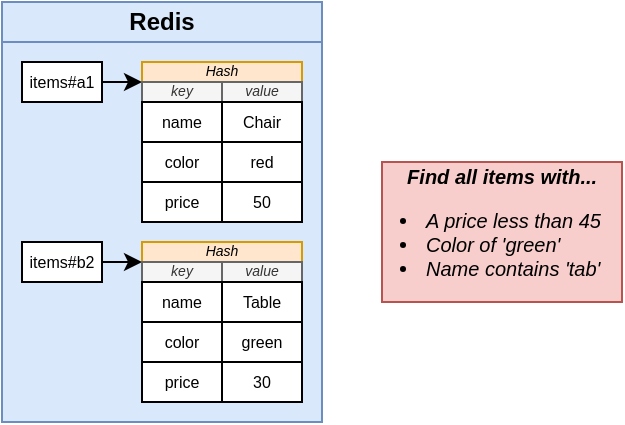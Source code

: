 <mxfile version="13.3.7" type="device" pages="14"><diagram id="fRFt3KrcJ252K654A1lM" name="01 - search"><mxGraphModel dx="394" dy="243" grid="1" gridSize="10" guides="1" tooltips="1" connect="1" arrows="1" fold="1" page="1" pageScale="1" pageWidth="1920" pageHeight="1200" math="0" shadow="0"><root><mxCell id="0"/><mxCell id="1" parent="0"/><mxCell id="Ggjg9vziHVwdfZd8g9kY-1" value="Redis" style="rounded=0;whiteSpace=wrap;html=1;fontStyle=1;fillColor=#dae8fc;strokeColor=#6c8ebf;" vertex="1" parent="1"><mxGeometry x="890" y="370" width="160" height="20" as="geometry"/></mxCell><mxCell id="Ggjg9vziHVwdfZd8g9kY-3" value="" style="rounded=0;whiteSpace=wrap;html=1;fontStyle=1;fillColor=#dae8fc;strokeColor=#6c8ebf;" vertex="1" parent="1"><mxGeometry x="890" y="390" width="160" height="190" as="geometry"/></mxCell><mxCell id="Ggjg9vziHVwdfZd8g9kY-14" style="edgeStyle=orthogonalEdgeStyle;rounded=0;orthogonalLoop=1;jettySize=auto;html=1;exitX=1;exitY=0.5;exitDx=0;exitDy=0;entryX=0;entryY=1;entryDx=0;entryDy=0;fontSize=7;" edge="1" parent="1" source="Ggjg9vziHVwdfZd8g9kY-4" target="Ggjg9vziHVwdfZd8g9kY-5"><mxGeometry relative="1" as="geometry"/></mxCell><mxCell id="Ggjg9vziHVwdfZd8g9kY-4" value="items#a1" style="rounded=0;whiteSpace=wrap;html=1;fontSize=8;" vertex="1" parent="1"><mxGeometry x="900" y="400" width="40" height="20" as="geometry"/></mxCell><mxCell id="Ggjg9vziHVwdfZd8g9kY-5" value="Hash" style="rounded=0;whiteSpace=wrap;html=1;fontSize=7;fillColor=#ffe6cc;strokeColor=#d79b00;fontStyle=2" vertex="1" parent="1"><mxGeometry x="960" y="400" width="80" height="10" as="geometry"/></mxCell><mxCell id="Ggjg9vziHVwdfZd8g9kY-6" value="key" style="rounded=0;whiteSpace=wrap;html=1;fontSize=7;fontStyle=2;fillColor=#f5f5f5;strokeColor=#666666;fontColor=#333333;" vertex="1" parent="1"><mxGeometry x="960" y="410" width="40" height="10" as="geometry"/></mxCell><mxCell id="Ggjg9vziHVwdfZd8g9kY-7" value="value" style="rounded=0;whiteSpace=wrap;html=1;fontSize=7;fontStyle=2;fillColor=#f5f5f5;strokeColor=#666666;fontColor=#333333;" vertex="1" parent="1"><mxGeometry x="1000" y="410" width="40" height="10" as="geometry"/></mxCell><mxCell id="Ggjg9vziHVwdfZd8g9kY-8" value="name" style="rounded=0;whiteSpace=wrap;html=1;fontSize=8;fontStyle=0;" vertex="1" parent="1"><mxGeometry x="960" y="420" width="40" height="20" as="geometry"/></mxCell><mxCell id="Ggjg9vziHVwdfZd8g9kY-9" value="Chair" style="rounded=0;whiteSpace=wrap;html=1;fontSize=8;fontStyle=0;" vertex="1" parent="1"><mxGeometry x="1000" y="420" width="40" height="20" as="geometry"/></mxCell><mxCell id="Ggjg9vziHVwdfZd8g9kY-10" value="color" style="rounded=0;whiteSpace=wrap;html=1;fontSize=8;fontStyle=0;" vertex="1" parent="1"><mxGeometry x="960" y="440" width="40" height="20" as="geometry"/></mxCell><mxCell id="Ggjg9vziHVwdfZd8g9kY-11" value="red" style="rounded=0;whiteSpace=wrap;html=1;fontSize=8;fontStyle=0;" vertex="1" parent="1"><mxGeometry x="1000" y="440" width="40" height="20" as="geometry"/></mxCell><mxCell id="Ggjg9vziHVwdfZd8g9kY-12" value="price" style="rounded=0;whiteSpace=wrap;html=1;fontSize=8;fontStyle=0;" vertex="1" parent="1"><mxGeometry x="960" y="460" width="40" height="20" as="geometry"/></mxCell><mxCell id="Ggjg9vziHVwdfZd8g9kY-13" value="50" style="rounded=0;whiteSpace=wrap;html=1;fontSize=8;fontStyle=0;" vertex="1" parent="1"><mxGeometry x="1000" y="460" width="40" height="20" as="geometry"/></mxCell><mxCell id="Ggjg9vziHVwdfZd8g9kY-15" style="edgeStyle=orthogonalEdgeStyle;rounded=0;orthogonalLoop=1;jettySize=auto;html=1;exitX=1;exitY=0.5;exitDx=0;exitDy=0;entryX=0;entryY=1;entryDx=0;entryDy=0;fontSize=7;" edge="1" parent="1" source="Ggjg9vziHVwdfZd8g9kY-16" target="Ggjg9vziHVwdfZd8g9kY-17"><mxGeometry relative="1" as="geometry"/></mxCell><mxCell id="Ggjg9vziHVwdfZd8g9kY-16" value="items#b2" style="rounded=0;whiteSpace=wrap;html=1;fontSize=8;" vertex="1" parent="1"><mxGeometry x="900" y="490" width="40" height="20" as="geometry"/></mxCell><mxCell id="Ggjg9vziHVwdfZd8g9kY-17" value="Hash" style="rounded=0;whiteSpace=wrap;html=1;fontSize=7;fillColor=#ffe6cc;strokeColor=#d79b00;fontStyle=2" vertex="1" parent="1"><mxGeometry x="960" y="490" width="80" height="10" as="geometry"/></mxCell><mxCell id="Ggjg9vziHVwdfZd8g9kY-18" value="key" style="rounded=0;whiteSpace=wrap;html=1;fontSize=7;fontStyle=2;fillColor=#f5f5f5;strokeColor=#666666;fontColor=#333333;" vertex="1" parent="1"><mxGeometry x="960" y="500" width="40" height="10" as="geometry"/></mxCell><mxCell id="Ggjg9vziHVwdfZd8g9kY-19" value="value" style="rounded=0;whiteSpace=wrap;html=1;fontSize=7;fontStyle=2;fillColor=#f5f5f5;strokeColor=#666666;fontColor=#333333;" vertex="1" parent="1"><mxGeometry x="1000" y="500" width="40" height="10" as="geometry"/></mxCell><mxCell id="Ggjg9vziHVwdfZd8g9kY-20" value="name" style="rounded=0;whiteSpace=wrap;html=1;fontSize=8;fontStyle=0;" vertex="1" parent="1"><mxGeometry x="960" y="510" width="40" height="20" as="geometry"/></mxCell><mxCell id="Ggjg9vziHVwdfZd8g9kY-21" value="Table" style="rounded=0;whiteSpace=wrap;html=1;fontSize=8;fontStyle=0;" vertex="1" parent="1"><mxGeometry x="1000" y="510" width="40" height="20" as="geometry"/></mxCell><mxCell id="Ggjg9vziHVwdfZd8g9kY-22" value="color" style="rounded=0;whiteSpace=wrap;html=1;fontSize=8;fontStyle=0;" vertex="1" parent="1"><mxGeometry x="960" y="530" width="40" height="20" as="geometry"/></mxCell><mxCell id="Ggjg9vziHVwdfZd8g9kY-23" value="green" style="rounded=0;whiteSpace=wrap;html=1;fontSize=8;fontStyle=0;" vertex="1" parent="1"><mxGeometry x="1000" y="530" width="40" height="20" as="geometry"/></mxCell><mxCell id="Ggjg9vziHVwdfZd8g9kY-24" value="price" style="rounded=0;whiteSpace=wrap;html=1;fontSize=8;fontStyle=0;" vertex="1" parent="1"><mxGeometry x="960" y="550" width="40" height="20" as="geometry"/></mxCell><mxCell id="Ggjg9vziHVwdfZd8g9kY-25" value="30" style="rounded=0;whiteSpace=wrap;html=1;fontSize=8;fontStyle=0;" vertex="1" parent="1"><mxGeometry x="1000" y="550" width="40" height="20" as="geometry"/></mxCell><mxCell id="Ggjg9vziHVwdfZd8g9kY-26" value="&lt;b style=&quot;font-size: 10px;&quot;&gt;&amp;nbsp; &amp;nbsp; &amp;nbsp; &amp;nbsp; &amp;nbsp; &amp;nbsp;Find all items with... &lt;/b&gt;&lt;br style=&quot;font-size: 10px;&quot;&gt;&lt;ul style=&quot;font-size: 10px;&quot;&gt;&lt;li style=&quot;font-size: 10px;&quot;&gt;A price less than 45&lt;/li&gt;&lt;li style=&quot;font-size: 10px;&quot;&gt;Color of 'green'&lt;/li&gt;&lt;li style=&quot;font-size: 10px;&quot;&gt;Name contains 'tab'&lt;/li&gt;&lt;/ul&gt;" style="rounded=0;whiteSpace=wrap;html=1;fontSize=10;fillColor=#f8cecc;strokeColor=#b85450;fontStyle=2;align=left;spacingLeft=-20;" vertex="1" parent="1"><mxGeometry x="1080" y="450" width="120" height="70" as="geometry"/></mxCell></root></mxGraphModel></diagram><diagram name="02 - search" id="nG0T7N_kGqiGCpdLG1sJ"><mxGraphModel dx="408" dy="252" grid="1" gridSize="10" guides="1" tooltips="1" connect="1" arrows="1" fold="1" page="1" pageScale="1" pageWidth="1920" pageHeight="1200" math="0" shadow="0"><root><mxCell id="4rJ-9WelmHN2zdkV0WcW-0"/><mxCell id="4rJ-9WelmHN2zdkV0WcW-1" parent="4rJ-9WelmHN2zdkV0WcW-0"/><mxCell id="4rJ-9WelmHN2zdkV0WcW-2" value="Redis" style="rounded=0;whiteSpace=wrap;html=1;fontStyle=1;fillColor=#dae8fc;strokeColor=#6c8ebf;" vertex="1" parent="4rJ-9WelmHN2zdkV0WcW-1"><mxGeometry x="890" y="370" width="160" height="20" as="geometry"/></mxCell><mxCell id="4rJ-9WelmHN2zdkV0WcW-3" value="" style="rounded=0;whiteSpace=wrap;html=1;fontStyle=1;fillColor=#dae8fc;strokeColor=#6c8ebf;" vertex="1" parent="4rJ-9WelmHN2zdkV0WcW-1"><mxGeometry x="890" y="390" width="160" height="190" as="geometry"/></mxCell><mxCell id="4rJ-9WelmHN2zdkV0WcW-4" style="edgeStyle=orthogonalEdgeStyle;rounded=0;orthogonalLoop=1;jettySize=auto;html=1;exitX=1;exitY=0.5;exitDx=0;exitDy=0;entryX=0;entryY=1;entryDx=0;entryDy=0;fontSize=7;" edge="1" parent="4rJ-9WelmHN2zdkV0WcW-1" source="4rJ-9WelmHN2zdkV0WcW-5" target="4rJ-9WelmHN2zdkV0WcW-6"><mxGeometry relative="1" as="geometry"/></mxCell><mxCell id="4rJ-9WelmHN2zdkV0WcW-5" value="items#a1" style="rounded=0;whiteSpace=wrap;html=1;fontSize=8;" vertex="1" parent="4rJ-9WelmHN2zdkV0WcW-1"><mxGeometry x="900" y="400" width="40" height="20" as="geometry"/></mxCell><mxCell id="4rJ-9WelmHN2zdkV0WcW-6" value="Hash" style="rounded=0;whiteSpace=wrap;html=1;fontSize=7;fillColor=#ffe6cc;strokeColor=#d79b00;fontStyle=2" vertex="1" parent="4rJ-9WelmHN2zdkV0WcW-1"><mxGeometry x="960" y="400" width="80" height="10" as="geometry"/></mxCell><mxCell id="4rJ-9WelmHN2zdkV0WcW-7" value="key" style="rounded=0;whiteSpace=wrap;html=1;fontSize=7;fontStyle=2;fillColor=#f5f5f5;strokeColor=#666666;fontColor=#333333;" vertex="1" parent="4rJ-9WelmHN2zdkV0WcW-1"><mxGeometry x="960" y="410" width="40" height="10" as="geometry"/></mxCell><mxCell id="4rJ-9WelmHN2zdkV0WcW-8" value="value" style="rounded=0;whiteSpace=wrap;html=1;fontSize=7;fontStyle=2;fillColor=#f5f5f5;strokeColor=#666666;fontColor=#333333;" vertex="1" parent="4rJ-9WelmHN2zdkV0WcW-1"><mxGeometry x="1000" y="410" width="40" height="10" as="geometry"/></mxCell><mxCell id="4rJ-9WelmHN2zdkV0WcW-9" value="name" style="rounded=0;whiteSpace=wrap;html=1;fontSize=8;fontStyle=0;" vertex="1" parent="4rJ-9WelmHN2zdkV0WcW-1"><mxGeometry x="960" y="420" width="40" height="20" as="geometry"/></mxCell><mxCell id="4rJ-9WelmHN2zdkV0WcW-10" value="Chair" style="rounded=0;whiteSpace=wrap;html=1;fontSize=8;fontStyle=0;" vertex="1" parent="4rJ-9WelmHN2zdkV0WcW-1"><mxGeometry x="1000" y="420" width="40" height="20" as="geometry"/></mxCell><mxCell id="4rJ-9WelmHN2zdkV0WcW-11" value="color" style="rounded=0;whiteSpace=wrap;html=1;fontSize=8;fontStyle=0;" vertex="1" parent="4rJ-9WelmHN2zdkV0WcW-1"><mxGeometry x="960" y="440" width="40" height="20" as="geometry"/></mxCell><mxCell id="4rJ-9WelmHN2zdkV0WcW-12" value="red" style="rounded=0;whiteSpace=wrap;html=1;fontSize=8;fontStyle=0;" vertex="1" parent="4rJ-9WelmHN2zdkV0WcW-1"><mxGeometry x="1000" y="440" width="40" height="20" as="geometry"/></mxCell><mxCell id="4rJ-9WelmHN2zdkV0WcW-13" value="price" style="rounded=0;whiteSpace=wrap;html=1;fontSize=8;fontStyle=0;" vertex="1" parent="4rJ-9WelmHN2zdkV0WcW-1"><mxGeometry x="960" y="460" width="40" height="20" as="geometry"/></mxCell><mxCell id="4rJ-9WelmHN2zdkV0WcW-14" value="50" style="rounded=0;whiteSpace=wrap;html=1;fontSize=8;fontStyle=0;" vertex="1" parent="4rJ-9WelmHN2zdkV0WcW-1"><mxGeometry x="1000" y="460" width="40" height="20" as="geometry"/></mxCell><mxCell id="4rJ-9WelmHN2zdkV0WcW-15" style="edgeStyle=orthogonalEdgeStyle;rounded=0;orthogonalLoop=1;jettySize=auto;html=1;exitX=1;exitY=0.5;exitDx=0;exitDy=0;entryX=0;entryY=1;entryDx=0;entryDy=0;fontSize=7;" edge="1" parent="4rJ-9WelmHN2zdkV0WcW-1" source="4rJ-9WelmHN2zdkV0WcW-16" target="4rJ-9WelmHN2zdkV0WcW-17"><mxGeometry relative="1" as="geometry"/></mxCell><mxCell id="4rJ-9WelmHN2zdkV0WcW-16" value="items#b2" style="rounded=0;whiteSpace=wrap;html=1;fontSize=8;" vertex="1" parent="4rJ-9WelmHN2zdkV0WcW-1"><mxGeometry x="900" y="490" width="40" height="20" as="geometry"/></mxCell><mxCell id="4rJ-9WelmHN2zdkV0WcW-17" value="Hash" style="rounded=0;whiteSpace=wrap;html=1;fontSize=7;fillColor=#ffe6cc;strokeColor=#d79b00;fontStyle=2" vertex="1" parent="4rJ-9WelmHN2zdkV0WcW-1"><mxGeometry x="960" y="490" width="80" height="10" as="geometry"/></mxCell><mxCell id="4rJ-9WelmHN2zdkV0WcW-18" value="key" style="rounded=0;whiteSpace=wrap;html=1;fontSize=7;fontStyle=2;fillColor=#f5f5f5;strokeColor=#666666;fontColor=#333333;" vertex="1" parent="4rJ-9WelmHN2zdkV0WcW-1"><mxGeometry x="960" y="500" width="40" height="10" as="geometry"/></mxCell><mxCell id="4rJ-9WelmHN2zdkV0WcW-19" value="value" style="rounded=0;whiteSpace=wrap;html=1;fontSize=7;fontStyle=2;fillColor=#f5f5f5;strokeColor=#666666;fontColor=#333333;" vertex="1" parent="4rJ-9WelmHN2zdkV0WcW-1"><mxGeometry x="1000" y="500" width="40" height="10" as="geometry"/></mxCell><mxCell id="4rJ-9WelmHN2zdkV0WcW-20" value="name" style="rounded=0;whiteSpace=wrap;html=1;fontSize=8;fontStyle=0;" vertex="1" parent="4rJ-9WelmHN2zdkV0WcW-1"><mxGeometry x="960" y="510" width="40" height="20" as="geometry"/></mxCell><mxCell id="4rJ-9WelmHN2zdkV0WcW-21" value="Table" style="rounded=0;whiteSpace=wrap;html=1;fontSize=8;fontStyle=0;" vertex="1" parent="4rJ-9WelmHN2zdkV0WcW-1"><mxGeometry x="1000" y="510" width="40" height="20" as="geometry"/></mxCell><mxCell id="4rJ-9WelmHN2zdkV0WcW-22" value="color" style="rounded=0;whiteSpace=wrap;html=1;fontSize=8;fontStyle=0;" vertex="1" parent="4rJ-9WelmHN2zdkV0WcW-1"><mxGeometry x="960" y="530" width="40" height="20" as="geometry"/></mxCell><mxCell id="4rJ-9WelmHN2zdkV0WcW-23" value="green" style="rounded=0;whiteSpace=wrap;html=1;fontSize=8;fontStyle=0;" vertex="1" parent="4rJ-9WelmHN2zdkV0WcW-1"><mxGeometry x="1000" y="530" width="40" height="20" as="geometry"/></mxCell><mxCell id="4rJ-9WelmHN2zdkV0WcW-24" value="price" style="rounded=0;whiteSpace=wrap;html=1;fontSize=8;fontStyle=0;" vertex="1" parent="4rJ-9WelmHN2zdkV0WcW-1"><mxGeometry x="960" y="550" width="40" height="20" as="geometry"/></mxCell><mxCell id="4rJ-9WelmHN2zdkV0WcW-25" value="30" style="rounded=0;whiteSpace=wrap;html=1;fontSize=8;fontStyle=0;" vertex="1" parent="4rJ-9WelmHN2zdkV0WcW-1"><mxGeometry x="1000" y="550" width="40" height="20" as="geometry"/></mxCell><mxCell id="4rJ-9WelmHN2zdkV0WcW-27" value="RediSearch" style="rounded=0;whiteSpace=wrap;html=1;fontSize=10;fontStyle=1;fillColor=#dae8fc;strokeColor=#6c8ebf;" vertex="1" parent="4rJ-9WelmHN2zdkV0WcW-1"><mxGeometry x="680" y="370" width="150" height="20" as="geometry"/></mxCell><mxCell id="4rJ-9WelmHN2zdkV0WcW-28" value="Create an index" style="rounded=0;whiteSpace=wrap;html=1;fontSize=10;fontStyle=1;fillColor=#f5f5f5;strokeColor=#666666;fontColor=#333333;" vertex="1" parent="4rJ-9WelmHN2zdkV0WcW-1"><mxGeometry x="700" y="400" width="130" height="20" as="geometry"/></mxCell><mxCell id="4rJ-9WelmHN2zdkV0WcW-32" style="edgeStyle=orthogonalEdgeStyle;rounded=0;orthogonalLoop=1;jettySize=auto;html=1;exitX=0.5;exitY=1;exitDx=0;exitDy=0;entryX=0;entryY=0.5;entryDx=0;entryDy=0;fontSize=10;" edge="1" parent="4rJ-9WelmHN2zdkV0WcW-1" source="4rJ-9WelmHN2zdkV0WcW-29" target="4rJ-9WelmHN2zdkV0WcW-30"><mxGeometry relative="1" as="geometry"><Array as="points"><mxPoint x="690" y="445"/></Array></mxGeometry></mxCell><mxCell id="4rJ-9WelmHN2zdkV0WcW-34" style="edgeStyle=orthogonalEdgeStyle;rounded=0;orthogonalLoop=1;jettySize=auto;html=1;exitX=0.5;exitY=1;exitDx=0;exitDy=0;entryX=0;entryY=0.5;entryDx=0;entryDy=0;fontSize=9;" edge="1" parent="4rJ-9WelmHN2zdkV0WcW-1" source="4rJ-9WelmHN2zdkV0WcW-29" target="4rJ-9WelmHN2zdkV0WcW-33"><mxGeometry relative="1" as="geometry"/></mxCell><mxCell id="4rJ-9WelmHN2zdkV0WcW-29" value="1" style="rounded=0;whiteSpace=wrap;html=1;fontSize=10;fontStyle=1;fillColor=#f5f5f5;strokeColor=#666666;fontColor=#333333;" vertex="1" parent="4rJ-9WelmHN2zdkV0WcW-1"><mxGeometry x="680" y="400" width="20" height="20" as="geometry"/></mxCell><mxCell id="4rJ-9WelmHN2zdkV0WcW-30" value="Find all the keys that start with 'items#'" style="rounded=0;whiteSpace=wrap;html=1;fontSize=8;fontStyle=0;fillColor=#f5f5f5;strokeColor=#666666;fontColor=#333333;" vertex="1" parent="4rJ-9WelmHN2zdkV0WcW-1"><mxGeometry x="710" y="430" width="120" height="30" as="geometry"/></mxCell><mxCell id="4rJ-9WelmHN2zdkV0WcW-33" value="Out of those, record some info about the fields 'name', 'color' and 'price'" style="rounded=0;whiteSpace=wrap;html=1;fontSize=8;fontStyle=0;fillColor=#f5f5f5;strokeColor=#666666;fontColor=#333333;" vertex="1" parent="4rJ-9WelmHN2zdkV0WcW-1"><mxGeometry x="710" y="470" width="120" height="30" as="geometry"/></mxCell><mxCell id="4rJ-9WelmHN2zdkV0WcW-35" value="Run a query" style="rounded=0;whiteSpace=wrap;html=1;fontSize=10;fontStyle=1;fillColor=#f5f5f5;strokeColor=#666666;fontColor=#333333;" vertex="1" parent="4rJ-9WelmHN2zdkV0WcW-1"><mxGeometry x="700" y="520" width="130" height="20" as="geometry"/></mxCell><mxCell id="4rJ-9WelmHN2zdkV0WcW-36" style="edgeStyle=orthogonalEdgeStyle;rounded=0;orthogonalLoop=1;jettySize=auto;html=1;exitX=0.5;exitY=1;exitDx=0;exitDy=0;entryX=0;entryY=0.5;entryDx=0;entryDy=0;fontSize=10;" edge="1" parent="4rJ-9WelmHN2zdkV0WcW-1" source="4rJ-9WelmHN2zdkV0WcW-38" target="4rJ-9WelmHN2zdkV0WcW-39"><mxGeometry relative="1" as="geometry"><Array as="points"><mxPoint x="690" y="565"/></Array></mxGeometry></mxCell><mxCell id="4rJ-9WelmHN2zdkV0WcW-38" value="2" style="rounded=0;whiteSpace=wrap;html=1;fontSize=10;fontStyle=1;fillColor=#f5f5f5;strokeColor=#666666;fontColor=#333333;" vertex="1" parent="4rJ-9WelmHN2zdkV0WcW-1"><mxGeometry x="680" y="520" width="20" height="20" as="geometry"/></mxCell><mxCell id="4rJ-9WelmHN2zdkV0WcW-39" value="Using the index, find items with a particular name, color, price" style="rounded=0;whiteSpace=wrap;html=1;fontSize=8;fontStyle=0;fillColor=#f5f5f5;strokeColor=#666666;fontColor=#333333;" vertex="1" parent="4rJ-9WelmHN2zdkV0WcW-1"><mxGeometry x="710" y="550" width="120" height="30" as="geometry"/></mxCell></root></mxGraphModel></diagram><diagram name="03 - cmds" id="Yf2ydE3y812W109_tozZ"><mxGraphModel dx="372" dy="230" grid="1" gridSize="10" guides="1" tooltips="1" connect="1" arrows="1" fold="1" page="1" pageScale="1" pageWidth="1920" pageHeight="1200" math="0" shadow="0"><root><mxCell id="L9v89m0GC6L_DdqF2hto-0"/><mxCell id="L9v89m0GC6L_DdqF2hto-1" parent="L9v89m0GC6L_DdqF2hto-0"/><mxCell id="L9v89m0GC6L_DdqF2hto-26" value="RediSearch" style="rounded=0;whiteSpace=wrap;html=1;fontSize=10;fontStyle=1;fillColor=#dae8fc;strokeColor=#6c8ebf;" vertex="1" parent="L9v89m0GC6L_DdqF2hto-1"><mxGeometry x="680" y="370" width="150" height="20" as="geometry"/></mxCell><mxCell id="L9v89m0GC6L_DdqF2hto-37" style="edgeStyle=orthogonalEdgeStyle;rounded=0;orthogonalLoop=1;jettySize=auto;html=1;exitX=1;exitY=0.5;exitDx=0;exitDy=0;fontSize=8;" edge="1" parent="L9v89m0GC6L_DdqF2hto-1" source="L9v89m0GC6L_DdqF2hto-27"><mxGeometry relative="1" as="geometry"><mxPoint x="860" y="410" as="targetPoint"/></mxGeometry></mxCell><mxCell id="L9v89m0GC6L_DdqF2hto-27" value="Create an index" style="rounded=0;whiteSpace=wrap;html=1;fontSize=10;fontStyle=1;fillColor=#f5f5f5;strokeColor=#666666;fontColor=#333333;" vertex="1" parent="L9v89m0GC6L_DdqF2hto-1"><mxGeometry x="700" y="400" width="130" height="20" as="geometry"/></mxCell><mxCell id="L9v89m0GC6L_DdqF2hto-28" style="edgeStyle=orthogonalEdgeStyle;rounded=0;orthogonalLoop=1;jettySize=auto;html=1;exitX=0.5;exitY=1;exitDx=0;exitDy=0;entryX=0;entryY=0.5;entryDx=0;entryDy=0;fontSize=10;" edge="1" parent="L9v89m0GC6L_DdqF2hto-1" source="L9v89m0GC6L_DdqF2hto-30" target="L9v89m0GC6L_DdqF2hto-31"><mxGeometry relative="1" as="geometry"><Array as="points"><mxPoint x="690" y="445"/></Array></mxGeometry></mxCell><mxCell id="L9v89m0GC6L_DdqF2hto-29" style="edgeStyle=orthogonalEdgeStyle;rounded=0;orthogonalLoop=1;jettySize=auto;html=1;exitX=0.5;exitY=1;exitDx=0;exitDy=0;entryX=0;entryY=0.5;entryDx=0;entryDy=0;fontSize=9;" edge="1" parent="L9v89m0GC6L_DdqF2hto-1" source="L9v89m0GC6L_DdqF2hto-30" target="L9v89m0GC6L_DdqF2hto-32"><mxGeometry relative="1" as="geometry"/></mxCell><mxCell id="L9v89m0GC6L_DdqF2hto-30" value="1" style="rounded=0;whiteSpace=wrap;html=1;fontSize=10;fontStyle=1;fillColor=#f5f5f5;strokeColor=#666666;fontColor=#333333;" vertex="1" parent="L9v89m0GC6L_DdqF2hto-1"><mxGeometry x="680" y="400" width="20" height="20" as="geometry"/></mxCell><mxCell id="L9v89m0GC6L_DdqF2hto-31" value="Find all the keys that start with 'items#'" style="rounded=0;whiteSpace=wrap;html=1;fontSize=8;fontStyle=0;fillColor=#f5f5f5;strokeColor=#666666;fontColor=#333333;" vertex="1" parent="L9v89m0GC6L_DdqF2hto-1"><mxGeometry x="710" y="430" width="120" height="30" as="geometry"/></mxCell><mxCell id="L9v89m0GC6L_DdqF2hto-32" value="Out of those, record some info about the fields 'name', 'color' and 'price'" style="rounded=0;whiteSpace=wrap;html=1;fontSize=8;fontStyle=0;fillColor=#f5f5f5;strokeColor=#666666;fontColor=#333333;" vertex="1" parent="L9v89m0GC6L_DdqF2hto-1"><mxGeometry x="710" y="470" width="120" height="30" as="geometry"/></mxCell><mxCell id="L9v89m0GC6L_DdqF2hto-33" value="Run a query" style="rounded=0;whiteSpace=wrap;html=1;fontSize=10;fontStyle=1;fillColor=#f5f5f5;strokeColor=#666666;fontColor=#333333;" vertex="1" parent="L9v89m0GC6L_DdqF2hto-1"><mxGeometry x="700" y="520" width="130" height="20" as="geometry"/></mxCell><mxCell id="L9v89m0GC6L_DdqF2hto-34" style="edgeStyle=orthogonalEdgeStyle;rounded=0;orthogonalLoop=1;jettySize=auto;html=1;exitX=0.5;exitY=1;exitDx=0;exitDy=0;entryX=0;entryY=0.5;entryDx=0;entryDy=0;fontSize=10;" edge="1" parent="L9v89m0GC6L_DdqF2hto-1" source="L9v89m0GC6L_DdqF2hto-35" target="L9v89m0GC6L_DdqF2hto-36"><mxGeometry relative="1" as="geometry"><Array as="points"><mxPoint x="690" y="565"/></Array></mxGeometry></mxCell><mxCell id="L9v89m0GC6L_DdqF2hto-35" value="2" style="rounded=0;whiteSpace=wrap;html=1;fontSize=10;fontStyle=1;fillColor=#f5f5f5;strokeColor=#666666;fontColor=#333333;" vertex="1" parent="L9v89m0GC6L_DdqF2hto-1"><mxGeometry x="680" y="520" width="20" height="20" as="geometry"/></mxCell><mxCell id="L9v89m0GC6L_DdqF2hto-36" value="Using the index, find items with a particular name, color, price" style="rounded=0;whiteSpace=wrap;html=1;fontSize=8;fontStyle=0;fillColor=#f5f5f5;strokeColor=#666666;fontColor=#333333;" vertex="1" parent="L9v89m0GC6L_DdqF2hto-1"><mxGeometry x="710" y="550" width="120" height="30" as="geometry"/></mxCell><mxCell id="L9v89m0GC6L_DdqF2hto-38" value="FT.CREATE" style="rounded=0;whiteSpace=wrap;html=1;fontSize=13;fontStyle=1;fillColor=#f8cecc;strokeColor=#b85450;" vertex="1" parent="L9v89m0GC6L_DdqF2hto-1"><mxGeometry x="860" y="400" width="130" height="20" as="geometry"/></mxCell><mxCell id="L9v89m0GC6L_DdqF2hto-39" style="edgeStyle=orthogonalEdgeStyle;rounded=0;orthogonalLoop=1;jettySize=auto;html=1;exitX=1;exitY=0.5;exitDx=0;exitDy=0;fontSize=8;" edge="1" parent="L9v89m0GC6L_DdqF2hto-1"><mxGeometry relative="1" as="geometry"><mxPoint x="860" y="530" as="targetPoint"/><mxPoint x="830" y="530" as="sourcePoint"/></mxGeometry></mxCell><mxCell id="L9v89m0GC6L_DdqF2hto-40" value="FT.SEARCH" style="rounded=0;whiteSpace=wrap;html=1;fontSize=13;fontStyle=1;fillColor=#f8cecc;strokeColor=#b85450;" vertex="1" parent="L9v89m0GC6L_DdqF2hto-1"><mxGeometry x="860" y="520" width="130" height="20" as="geometry"/></mxCell></root></mxGraphModel></diagram><diagram name="03 - name" id="BiwbR54awt2Ev2QCQDmJ"><mxGraphModel dx="584" dy="360" grid="1" gridSize="10" guides="1" tooltips="1" connect="1" arrows="1" fold="1" page="1" pageScale="1" pageWidth="1920" pageHeight="1200" math="0" shadow="0"><root><mxCell id="r8xTGAG5UFWyseHNtdRX-0"/><mxCell id="r8xTGAG5UFWyseHNtdRX-1" parent="r8xTGAG5UFWyseHNtdRX-0"/><mxCell id="r8xTGAG5UFWyseHNtdRX-2" value="FT.CREATE" style="rounded=0;whiteSpace=wrap;html=1;fontSize=18;fillColor=#dae8fc;strokeColor=#6c8ebf;fontStyle=1" vertex="1" parent="r8xTGAG5UFWyseHNtdRX-1"><mxGeometry x="710" y="410" width="120" height="30" as="geometry"/></mxCell><mxCell id="r8xTGAG5UFWyseHNtdRX-3" value="idx:cars" style="rounded=0;whiteSpace=wrap;html=1;fontSize=16;fillColor=#dae8fc;strokeColor=#6c8ebf;" vertex="1" parent="r8xTGAG5UFWyseHNtdRX-1"><mxGeometry x="750" y="440" width="140" height="40" as="geometry"/></mxCell><mxCell id="r8xTGAG5UFWyseHNtdRX-4" value="ON HASH" style="rounded=0;whiteSpace=wrap;html=1;fontSize=16;fillColor=#dae8fc;strokeColor=#6c8ebf;" vertex="1" parent="r8xTGAG5UFWyseHNtdRX-1"><mxGeometry x="750" y="480" width="140" height="40" as="geometry"/></mxCell><mxCell id="r8xTGAG5UFWyseHNtdRX-5" style="edgeStyle=orthogonalEdgeStyle;rounded=0;orthogonalLoop=1;jettySize=auto;html=1;exitX=1;exitY=0.5;exitDx=0;exitDy=0;fontSize=12;" edge="1" parent="r8xTGAG5UFWyseHNtdRX-1"><mxGeometry relative="1" as="geometry"><mxPoint x="930" y="460" as="targetPoint"/><mxPoint x="890" y="460" as="sourcePoint"/></mxGeometry></mxCell><mxCell id="r8xTGAG5UFWyseHNtdRX-6" value="Name of the index" style="rounded=0;whiteSpace=wrap;html=1;fontSize=19;fillColor=#f5f5f5;strokeColor=#666666;fontColor=#333333;fontStyle=1" vertex="1" parent="r8xTGAG5UFWyseHNtdRX-1"><mxGeometry x="930" y="440" width="250" height="40" as="geometry"/></mxCell><mxCell id="r8xTGAG5UFWyseHNtdRX-11" value="PREFIX 1 cars#" style="rounded=0;whiteSpace=wrap;html=1;fontSize=16;fillColor=#dae8fc;strokeColor=#6c8ebf;" vertex="1" parent="r8xTGAG5UFWyseHNtdRX-1"><mxGeometry x="750" y="520" width="140" height="40" as="geometry"/></mxCell><mxCell id="r8xTGAG5UFWyseHNtdRX-12" value="Create an index for searching all keys starting with a particular string" style="rounded=0;whiteSpace=wrap;html=1;fontSize=14;align=center;fillColor=#f8cecc;strokeColor=#b85450;" vertex="1" parent="r8xTGAG5UFWyseHNtdRX-1"><mxGeometry x="845" y="380" width="230" height="40" as="geometry"/></mxCell><mxCell id="r8xTGAG5UFWyseHNtdRX-15" value="SCHEMA name TEXT" style="rounded=0;whiteSpace=wrap;html=1;fontSize=16;fillColor=#dae8fc;strokeColor=#6c8ebf;" vertex="1" parent="r8xTGAG5UFWyseHNtdRX-1"><mxGeometry x="750" y="560" width="140" height="40" as="geometry"/></mxCell><mxCell id="r8xTGAG5UFWyseHNtdRX-17" value="year NUMERIC" style="rounded=0;whiteSpace=wrap;html=1;fontSize=16;fillColor=#dae8fc;strokeColor=#6c8ebf;" vertex="1" parent="r8xTGAG5UFWyseHNtdRX-1"><mxGeometry x="750" y="600" width="140" height="40" as="geometry"/></mxCell><mxCell id="r8xTGAG5UFWyseHNtdRX-20" value="color TAG" style="rounded=0;whiteSpace=wrap;html=1;fontSize=16;fillColor=#dae8fc;strokeColor=#6c8ebf;" vertex="1" parent="r8xTGAG5UFWyseHNtdRX-1"><mxGeometry x="750" y="640" width="140" height="40" as="geometry"/></mxCell><mxCell id="r8xTGAG5UFWyseHNtdRX-22" value="Indexes usually follow the naming convention 'idx:something' or 'cars:idx'" style="rounded=0;whiteSpace=wrap;html=1;fontSize=19;fillColor=#f5f5f5;strokeColor=#666666;fontColor=#333333;fontStyle=1" vertex="1" parent="r8xTGAG5UFWyseHNtdRX-1"><mxGeometry x="930" y="490" width="250" height="100" as="geometry"/></mxCell><mxCell id="6gfvfWdA6vUJK7dQ6f93-1" value="Delete an index using FT.DROPINDEX" style="rounded=0;whiteSpace=wrap;html=1;fontSize=19;fillColor=#f5f5f5;strokeColor=#666666;fontColor=#333333;fontStyle=1" vertex="1" parent="r8xTGAG5UFWyseHNtdRX-1"><mxGeometry x="930" y="600" width="250" height="100" as="geometry"/></mxCell></root></mxGraphModel></diagram><diagram name="03 - hash" id="DrCi8hIIMO0QEdyVfX98"><mxGraphModel dx="584" dy="360" grid="1" gridSize="10" guides="1" tooltips="1" connect="1" arrows="1" fold="1" page="1" pageScale="1" pageWidth="1920" pageHeight="1200" math="0" shadow="0"><root><mxCell id="PyAYxMmF7iwQhIalU09w-0"/><mxCell id="PyAYxMmF7iwQhIalU09w-1" parent="PyAYxMmF7iwQhIalU09w-0"/><mxCell id="PyAYxMmF7iwQhIalU09w-2" value="FT.CREATE" style="rounded=0;whiteSpace=wrap;html=1;fontSize=18;fillColor=#dae8fc;strokeColor=#6c8ebf;fontStyle=1" vertex="1" parent="PyAYxMmF7iwQhIalU09w-1"><mxGeometry x="710" y="410" width="120" height="30" as="geometry"/></mxCell><mxCell id="PyAYxMmF7iwQhIalU09w-3" value="idx:cars" style="rounded=0;whiteSpace=wrap;html=1;fontSize=16;fillColor=#dae8fc;strokeColor=#6c8ebf;" vertex="1" parent="PyAYxMmF7iwQhIalU09w-1"><mxGeometry x="750" y="440" width="140" height="40" as="geometry"/></mxCell><mxCell id="PyAYxMmF7iwQhIalU09w-4" value="ON HASH" style="rounded=0;whiteSpace=wrap;html=1;fontSize=16;fillColor=#dae8fc;strokeColor=#6c8ebf;" vertex="1" parent="PyAYxMmF7iwQhIalU09w-1"><mxGeometry x="750" y="480" width="140" height="40" as="geometry"/></mxCell><mxCell id="PyAYxMmF7iwQhIalU09w-7" style="edgeStyle=orthogonalEdgeStyle;rounded=0;orthogonalLoop=1;jettySize=auto;html=1;exitX=1;exitY=0.5;exitDx=0;exitDy=0;fontSize=12;" edge="1" parent="PyAYxMmF7iwQhIalU09w-1"><mxGeometry relative="1" as="geometry"><mxPoint x="930" y="500" as="targetPoint"/><mxPoint x="890" y="500" as="sourcePoint"/></mxGeometry></mxCell><mxCell id="PyAYxMmF7iwQhIalU09w-8" value="We want to build an index for searching hashes" style="rounded=0;whiteSpace=wrap;html=1;fontSize=12;fillColor=#f5f5f5;strokeColor=#666666;fontColor=#333333;" vertex="1" parent="PyAYxMmF7iwQhIalU09w-1"><mxGeometry x="930" y="480" width="300" height="40" as="geometry"/></mxCell><mxCell id="PyAYxMmF7iwQhIalU09w-11" value="PREFIX 1 cars#" style="rounded=0;whiteSpace=wrap;html=1;fontSize=16;fillColor=#dae8fc;strokeColor=#6c8ebf;" vertex="1" parent="PyAYxMmF7iwQhIalU09w-1"><mxGeometry x="750" y="520" width="140" height="40" as="geometry"/></mxCell><mxCell id="PyAYxMmF7iwQhIalU09w-12" value="Create an index for searching all keys starting with a particular string" style="rounded=0;whiteSpace=wrap;html=1;fontSize=14;align=center;fillColor=#f8cecc;strokeColor=#b85450;" vertex="1" parent="PyAYxMmF7iwQhIalU09w-1"><mxGeometry x="845" y="380" width="230" height="40" as="geometry"/></mxCell><mxCell id="PyAYxMmF7iwQhIalU09w-15" value="SCHEMA name TEXT" style="rounded=0;whiteSpace=wrap;html=1;fontSize=16;fillColor=#dae8fc;strokeColor=#6c8ebf;" vertex="1" parent="PyAYxMmF7iwQhIalU09w-1"><mxGeometry x="750" y="560" width="140" height="40" as="geometry"/></mxCell><mxCell id="PyAYxMmF7iwQhIalU09w-17" value="year NUMERIC" style="rounded=0;whiteSpace=wrap;html=1;fontSize=16;fillColor=#dae8fc;strokeColor=#6c8ebf;" vertex="1" parent="PyAYxMmF7iwQhIalU09w-1"><mxGeometry x="750" y="600" width="140" height="40" as="geometry"/></mxCell><mxCell id="PyAYxMmF7iwQhIalU09w-20" value="color TAG" style="rounded=0;whiteSpace=wrap;html=1;fontSize=16;fillColor=#dae8fc;strokeColor=#6c8ebf;" vertex="1" parent="PyAYxMmF7iwQhIalU09w-1"><mxGeometry x="750" y="640" width="140" height="40" as="geometry"/></mxCell><mxCell id="y4RJK6ktufCwlZtU58k7-0" value="Specify the kind of records we want to search.&lt;br style=&quot;font-size: 16px;&quot;&gt;Options are 'HASH' or 'JSON'" style="rounded=0;whiteSpace=wrap;html=1;fontSize=16;fillColor=#f5f5f5;strokeColor=#666666;fontColor=#333333;fontStyle=1" vertex="1" parent="PyAYxMmF7iwQhIalU09w-1"><mxGeometry x="930" y="530" width="300" height="70" as="geometry"/></mxCell><mxCell id="y4RJK6ktufCwlZtU58k7-1" value="'HASH' is default - we can leave off this argument if we are searching hashes" style="rounded=0;whiteSpace=wrap;html=1;fontSize=16;fillColor=#f5f5f5;strokeColor=#666666;fontColor=#333333;fontStyle=1" vertex="1" parent="PyAYxMmF7iwQhIalU09w-1"><mxGeometry x="930" y="610" width="300" height="70" as="geometry"/></mxCell></root></mxGraphModel></diagram><diagram name="05 - prefix" id="mQbjW-gjJtWByCtRgiFf"><mxGraphModel dx="484" dy="299" grid="1" gridSize="10" guides="1" tooltips="1" connect="1" arrows="1" fold="1" page="1" pageScale="1" pageWidth="1920" pageHeight="1200" math="0" shadow="0"><root><mxCell id="kDtIC9VDT0Ld-m4KVmix-0"/><mxCell id="kDtIC9VDT0Ld-m4KVmix-1" parent="kDtIC9VDT0Ld-m4KVmix-0"/><mxCell id="kDtIC9VDT0Ld-m4KVmix-2" value="FT.CREATE" style="rounded=0;whiteSpace=wrap;html=1;fontSize=18;fillColor=#dae8fc;strokeColor=#6c8ebf;fontStyle=1" vertex="1" parent="kDtIC9VDT0Ld-m4KVmix-1"><mxGeometry x="710" y="410" width="120" height="30" as="geometry"/></mxCell><mxCell id="kDtIC9VDT0Ld-m4KVmix-3" value="idx:cars" style="rounded=0;whiteSpace=wrap;html=1;fontSize=16;fillColor=#dae8fc;strokeColor=#6c8ebf;" vertex="1" parent="kDtIC9VDT0Ld-m4KVmix-1"><mxGeometry x="750" y="440" width="140" height="40" as="geometry"/></mxCell><mxCell id="kDtIC9VDT0Ld-m4KVmix-4" value="ON HASH" style="rounded=0;whiteSpace=wrap;html=1;fontSize=16;fillColor=#dae8fc;strokeColor=#6c8ebf;" vertex="1" parent="kDtIC9VDT0Ld-m4KVmix-1"><mxGeometry x="750" y="480" width="140" height="40" as="geometry"/></mxCell><mxCell id="kDtIC9VDT0Ld-m4KVmix-9" style="edgeStyle=orthogonalEdgeStyle;rounded=0;orthogonalLoop=1;jettySize=auto;html=1;exitX=1;exitY=0.5;exitDx=0;exitDy=0;fontSize=12;" edge="1" parent="kDtIC9VDT0Ld-m4KVmix-1"><mxGeometry relative="1" as="geometry"><mxPoint x="930" y="540" as="targetPoint"/><mxPoint x="890" y="540" as="sourcePoint"/></mxGeometry></mxCell><mxCell id="kDtIC9VDT0Ld-m4KVmix-10" value="Find all the keys that start with 'cars#' and index them" style="rounded=0;whiteSpace=wrap;html=1;fontSize=12;fillColor=#f5f5f5;strokeColor=#666666;fontColor=#333333;fontStyle=1" vertex="1" parent="kDtIC9VDT0Ld-m4KVmix-1"><mxGeometry x="930" y="520" width="240" height="40" as="geometry"/></mxCell><mxCell id="kDtIC9VDT0Ld-m4KVmix-11" value="PREFIX 1 cars#" style="rounded=0;whiteSpace=wrap;html=1;fontSize=16;fillColor=#dae8fc;strokeColor=#6c8ebf;" vertex="1" parent="kDtIC9VDT0Ld-m4KVmix-1"><mxGeometry x="750" y="520" width="140" height="40" as="geometry"/></mxCell><mxCell id="kDtIC9VDT0Ld-m4KVmix-12" value="Create an index for searching all keys starting with a particular string" style="rounded=0;whiteSpace=wrap;html=1;fontSize=14;align=center;fillColor=#f8cecc;strokeColor=#b85450;" vertex="1" parent="kDtIC9VDT0Ld-m4KVmix-1"><mxGeometry x="845" y="380" width="230" height="40" as="geometry"/></mxCell><mxCell id="kDtIC9VDT0Ld-m4KVmix-15" value="SCHEMA name TEXT" style="rounded=0;whiteSpace=wrap;html=1;fontSize=16;fillColor=#dae8fc;strokeColor=#6c8ebf;" vertex="1" parent="kDtIC9VDT0Ld-m4KVmix-1"><mxGeometry x="750" y="560" width="140" height="40" as="geometry"/></mxCell><mxCell id="kDtIC9VDT0Ld-m4KVmix-17" value="year NUMERIC" style="rounded=0;whiteSpace=wrap;html=1;fontSize=16;fillColor=#dae8fc;strokeColor=#6c8ebf;" vertex="1" parent="kDtIC9VDT0Ld-m4KVmix-1"><mxGeometry x="750" y="600" width="140" height="40" as="geometry"/></mxCell><mxCell id="kDtIC9VDT0Ld-m4KVmix-20" value="color TAG" style="rounded=0;whiteSpace=wrap;html=1;fontSize=16;fillColor=#dae8fc;strokeColor=#6c8ebf;" vertex="1" parent="kDtIC9VDT0Ld-m4KVmix-1"><mxGeometry x="750" y="640" width="140" height="40" as="geometry"/></mxCell><mxCell id="kDtIC9VDT0Ld-m4KVmix-22" value="Multiple prefixes can be used - the number indicates how many prefixes we are about to provide" style="rounded=0;whiteSpace=wrap;html=1;fontSize=12;fillColor=#f5f5f5;strokeColor=#666666;fontColor=#333333;fontStyle=1" vertex="1" parent="kDtIC9VDT0Ld-m4KVmix-1"><mxGeometry x="930" y="570" width="240" height="60" as="geometry"/></mxCell></root></mxGraphModel></diagram><diagram name="06 - schema" id="zLbAsN-dqE1euX_bUznq"><mxGraphModel dx="484" dy="299" grid="1" gridSize="10" guides="1" tooltips="1" connect="1" arrows="1" fold="1" page="1" pageScale="1" pageWidth="1920" pageHeight="1200" math="0" shadow="0"><root><mxCell id="QjcwZ2T8d4v-qHxjXc-u-0"/><mxCell id="QjcwZ2T8d4v-qHxjXc-u-1" parent="QjcwZ2T8d4v-qHxjXc-u-0"/><mxCell id="QjcwZ2T8d4v-qHxjXc-u-2" value="FT.CREATE" style="rounded=0;whiteSpace=wrap;html=1;fontSize=18;fillColor=#dae8fc;strokeColor=#6c8ebf;fontStyle=1" vertex="1" parent="QjcwZ2T8d4v-qHxjXc-u-1"><mxGeometry x="710" y="410" width="120" height="30" as="geometry"/></mxCell><mxCell id="QjcwZ2T8d4v-qHxjXc-u-3" value="idx:cars" style="rounded=0;whiteSpace=wrap;html=1;fontSize=16;fillColor=#dae8fc;strokeColor=#6c8ebf;" vertex="1" parent="QjcwZ2T8d4v-qHxjXc-u-1"><mxGeometry x="750" y="440" width="140" height="40" as="geometry"/></mxCell><mxCell id="QjcwZ2T8d4v-qHxjXc-u-4" value="ON HASH" style="rounded=0;whiteSpace=wrap;html=1;fontSize=16;fillColor=#dae8fc;strokeColor=#6c8ebf;" vertex="1" parent="QjcwZ2T8d4v-qHxjXc-u-1"><mxGeometry x="750" y="480" width="140" height="40" as="geometry"/></mxCell><mxCell id="QjcwZ2T8d4v-qHxjXc-u-5" style="edgeStyle=orthogonalEdgeStyle;rounded=0;orthogonalLoop=1;jettySize=auto;html=1;exitX=1;exitY=0.5;exitDx=0;exitDy=0;fontSize=12;" edge="1" parent="QjcwZ2T8d4v-qHxjXc-u-1"><mxGeometry relative="1" as="geometry"><mxPoint x="930" y="580" as="targetPoint"/><mxPoint x="890" y="580" as="sourcePoint"/></mxGeometry></mxCell><mxCell id="QjcwZ2T8d4v-qHxjXc-u-6" value="Describe the fields that should be indexed for each hash" style="rounded=0;whiteSpace=wrap;html=1;fontSize=12;fillColor=#f5f5f5;strokeColor=#666666;fontColor=#333333;fontStyle=1" vertex="1" parent="QjcwZ2T8d4v-qHxjXc-u-1"><mxGeometry x="930" y="560" width="240" height="40" as="geometry"/></mxCell><mxCell id="QjcwZ2T8d4v-qHxjXc-u-7" value="PREFIX 1 cars#" style="rounded=0;whiteSpace=wrap;html=1;fontSize=16;fillColor=#dae8fc;strokeColor=#6c8ebf;" vertex="1" parent="QjcwZ2T8d4v-qHxjXc-u-1"><mxGeometry x="750" y="520" width="140" height="40" as="geometry"/></mxCell><mxCell id="QjcwZ2T8d4v-qHxjXc-u-8" value="Create an index for searching all keys starting with a particular string" style="rounded=0;whiteSpace=wrap;html=1;fontSize=14;align=center;fillColor=#f8cecc;strokeColor=#b85450;" vertex="1" parent="QjcwZ2T8d4v-qHxjXc-u-1"><mxGeometry x="845" y="380" width="230" height="40" as="geometry"/></mxCell><mxCell id="QjcwZ2T8d4v-qHxjXc-u-9" value="SCHEMA name TEXT" style="rounded=0;whiteSpace=wrap;html=1;fontSize=16;fillColor=#dae8fc;strokeColor=#6c8ebf;" vertex="1" parent="QjcwZ2T8d4v-qHxjXc-u-1"><mxGeometry x="750" y="560" width="140" height="40" as="geometry"/></mxCell><mxCell id="QjcwZ2T8d4v-qHxjXc-u-10" value="year NUMERIC" style="rounded=0;whiteSpace=wrap;html=1;fontSize=16;fillColor=#dae8fc;strokeColor=#6c8ebf;" vertex="1" parent="QjcwZ2T8d4v-qHxjXc-u-1"><mxGeometry x="750" y="600" width="140" height="40" as="geometry"/></mxCell><mxCell id="QjcwZ2T8d4v-qHxjXc-u-11" value="color TAG" style="rounded=0;whiteSpace=wrap;html=1;fontSize=16;fillColor=#dae8fc;strokeColor=#6c8ebf;" vertex="1" parent="QjcwZ2T8d4v-qHxjXc-u-1"><mxGeometry x="750" y="640" width="140" height="40" as="geometry"/></mxCell><mxCell id="QjcwZ2T8d4v-qHxjXc-u-12" value="Don't have to list the schema of every field in a hash - only the ones we want to search" style="rounded=0;whiteSpace=wrap;html=1;fontSize=12;fillColor=#f5f5f5;strokeColor=#666666;fontColor=#333333;fontStyle=1" vertex="1" parent="QjcwZ2T8d4v-qHxjXc-u-1"><mxGeometry x="930" y="610" width="240" height="50" as="geometry"/></mxCell></root></mxGraphModel></diagram><diagram id="ej7MZ33PkYcCG-ytdFhA" name="10 - types"><mxGraphModel dx="678" dy="418" grid="1" gridSize="10" guides="1" tooltips="1" connect="1" arrows="1" fold="1" page="1" pageScale="1" pageWidth="1920" pageHeight="1200" math="0" shadow="0"><root><mxCell id="aJNXQBp4rJ8wRm9EQa4h-0"/><mxCell id="aJNXQBp4rJ8wRm9EQa4h-1" parent="aJNXQBp4rJ8wRm9EQa4h-0"/><mxCell id="aJNXQBp4rJ8wRm9EQa4h-4" style="edgeStyle=orthogonalEdgeStyle;rounded=0;orthogonalLoop=1;jettySize=auto;html=1;exitX=1;exitY=0.5;exitDx=0;exitDy=0;fontSize=19;" edge="1" parent="aJNXQBp4rJ8wRm9EQa4h-1" source="aJNXQBp4rJ8wRm9EQa4h-2" target="aJNXQBp4rJ8wRm9EQa4h-3"><mxGeometry relative="1" as="geometry"/></mxCell><mxCell id="aJNXQBp4rJ8wRm9EQa4h-2" value="TEXT" style="rounded=0;whiteSpace=wrap;html=1;fontSize=21;fillColor=#dae8fc;strokeColor=#6c8ebf;fontStyle=1" vertex="1" parent="aJNXQBp4rJ8wRm9EQa4h-1"><mxGeometry x="650" y="420" width="140" height="60" as="geometry"/></mxCell><mxCell id="aJNXQBp4rJ8wRm9EQa4h-3" value="Enables full text search for this field" style="rounded=0;whiteSpace=wrap;html=1;fontSize=19;fontStyle=0" vertex="1" parent="aJNXQBp4rJ8wRm9EQa4h-1"><mxGeometry x="820" y="420" width="330" height="60" as="geometry"/></mxCell><mxCell id="aJNXQBp4rJ8wRm9EQa4h-5" style="edgeStyle=orthogonalEdgeStyle;rounded=0;orthogonalLoop=1;jettySize=auto;html=1;exitX=1;exitY=0.5;exitDx=0;exitDy=0;fontSize=19;" edge="1" parent="aJNXQBp4rJ8wRm9EQa4h-1" source="aJNXQBp4rJ8wRm9EQa4h-6" target="aJNXQBp4rJ8wRm9EQa4h-7"><mxGeometry relative="1" as="geometry"/></mxCell><mxCell id="aJNXQBp4rJ8wRm9EQa4h-6" value="TAG" style="rounded=0;whiteSpace=wrap;html=1;fontSize=21;fillColor=#dae8fc;strokeColor=#6c8ebf;fontStyle=1" vertex="1" parent="aJNXQBp4rJ8wRm9EQa4h-1"><mxGeometry x="650" y="490" width="140" height="60" as="geometry"/></mxCell><mxCell id="aJNXQBp4rJ8wRm9EQa4h-7" value="Field can only be searched for with an exact match" style="rounded=0;whiteSpace=wrap;html=1;fontSize=19;fontStyle=0" vertex="1" parent="aJNXQBp4rJ8wRm9EQa4h-1"><mxGeometry x="820" y="490" width="330" height="60" as="geometry"/></mxCell><mxCell id="aJNXQBp4rJ8wRm9EQa4h-8" style="edgeStyle=orthogonalEdgeStyle;rounded=0;orthogonalLoop=1;jettySize=auto;html=1;exitX=1;exitY=0.5;exitDx=0;exitDy=0;fontSize=19;" edge="1" parent="aJNXQBp4rJ8wRm9EQa4h-1" source="aJNXQBp4rJ8wRm9EQa4h-9" target="aJNXQBp4rJ8wRm9EQa4h-10"><mxGeometry relative="1" as="geometry"/></mxCell><mxCell id="aJNXQBp4rJ8wRm9EQa4h-9" value="NUMERIC" style="rounded=0;whiteSpace=wrap;html=1;fontSize=21;fillColor=#dae8fc;strokeColor=#6c8ebf;fontStyle=1" vertex="1" parent="aJNXQBp4rJ8wRm9EQa4h-1"><mxGeometry x="650" y="560" width="140" height="60" as="geometry"/></mxCell><mxCell id="aJNXQBp4rJ8wRm9EQa4h-10" value="Field contains a number" style="rounded=0;whiteSpace=wrap;html=1;fontSize=19;fontStyle=0" vertex="1" parent="aJNXQBp4rJ8wRm9EQa4h-1"><mxGeometry x="820" y="560" width="330" height="60" as="geometry"/></mxCell><mxCell id="aJNXQBp4rJ8wRm9EQa4h-11" style="edgeStyle=orthogonalEdgeStyle;rounded=0;orthogonalLoop=1;jettySize=auto;html=1;exitX=1;exitY=0.5;exitDx=0;exitDy=0;fontSize=19;" edge="1" parent="aJNXQBp4rJ8wRm9EQa4h-1" source="aJNXQBp4rJ8wRm9EQa4h-12" target="aJNXQBp4rJ8wRm9EQa4h-13"><mxGeometry relative="1" as="geometry"/></mxCell><mxCell id="aJNXQBp4rJ8wRm9EQa4h-12" value="GEO" style="rounded=0;whiteSpace=wrap;html=1;fontSize=21;fillColor=#dae8fc;strokeColor=#6c8ebf;fontStyle=1" vertex="1" parent="aJNXQBp4rJ8wRm9EQa4h-1"><mxGeometry x="650" y="630" width="140" height="60" as="geometry"/></mxCell><mxCell id="aJNXQBp4rJ8wRm9EQa4h-13" value="Field contains geographic coordinates" style="rounded=0;whiteSpace=wrap;html=1;fontSize=19;fontStyle=0" vertex="1" parent="aJNXQBp4rJ8wRm9EQa4h-1"><mxGeometry x="820" y="630" width="330" height="60" as="geometry"/></mxCell><mxCell id="aJNXQBp4rJ8wRm9EQa4h-14" style="edgeStyle=orthogonalEdgeStyle;rounded=0;orthogonalLoop=1;jettySize=auto;html=1;exitX=1;exitY=0.5;exitDx=0;exitDy=0;fontSize=19;" edge="1" parent="aJNXQBp4rJ8wRm9EQa4h-1" source="aJNXQBp4rJ8wRm9EQa4h-15" target="aJNXQBp4rJ8wRm9EQa4h-16"><mxGeometry relative="1" as="geometry"/></mxCell><mxCell id="aJNXQBp4rJ8wRm9EQa4h-15" value="VECTOR" style="rounded=0;whiteSpace=wrap;html=1;fontSize=21;fillColor=#dae8fc;strokeColor=#6c8ebf;fontStyle=1" vertex="1" parent="aJNXQBp4rJ8wRm9EQa4h-1"><mxGeometry x="650" y="700" width="140" height="60" as="geometry"/></mxCell><mxCell id="aJNXQBp4rJ8wRm9EQa4h-16" value="Helps with searching based on similarity" style="rounded=0;whiteSpace=wrap;html=1;fontSize=19;fontStyle=0" vertex="1" parent="aJNXQBp4rJ8wRm9EQa4h-1"><mxGeometry x="820" y="700" width="330" height="60" as="geometry"/></mxCell></root></mxGraphModel></diagram><diagram id="JiwiAzGj3gDq2Mg44dKk" name="02 - search"><mxGraphModel dx="584" dy="360" grid="1" gridSize="10" guides="1" tooltips="1" connect="1" arrows="1" fold="1" page="1" pageScale="1" pageWidth="1920" pageHeight="1200" math="0" shadow="0"><root><mxCell id="pyYyOnEe4SYNVCDrmvmz-0"/><mxCell id="pyYyOnEe4SYNVCDrmvmz-1" parent="pyYyOnEe4SYNVCDrmvmz-0"/><mxCell id="qZqkdjSBOjuRcbsr2aRC-0" value="FT.CREATE" style="rounded=0;whiteSpace=wrap;html=1;fontSize=18;fillColor=#dae8fc;strokeColor=#6c8ebf;fontStyle=1" vertex="1" parent="pyYyOnEe4SYNVCDrmvmz-1"><mxGeometry x="710" y="410" width="120" height="30" as="geometry"/></mxCell><mxCell id="qZqkdjSBOjuRcbsr2aRC-1" value="idx:cars" style="rounded=0;whiteSpace=wrap;html=1;fontSize=16;fillColor=#dae8fc;strokeColor=#6c8ebf;" vertex="1" parent="pyYyOnEe4SYNVCDrmvmz-1"><mxGeometry x="750" y="440" width="140" height="40" as="geometry"/></mxCell><mxCell id="qZqkdjSBOjuRcbsr2aRC-2" value="ON HASH" style="rounded=0;whiteSpace=wrap;html=1;fontSize=16;fillColor=#dae8fc;strokeColor=#6c8ebf;" vertex="1" parent="pyYyOnEe4SYNVCDrmvmz-1"><mxGeometry x="750" y="480" width="140" height="40" as="geometry"/></mxCell><mxCell id="qZqkdjSBOjuRcbsr2aRC-3" style="edgeStyle=orthogonalEdgeStyle;rounded=0;orthogonalLoop=1;jettySize=auto;html=1;exitX=1;exitY=0.5;exitDx=0;exitDy=0;fontSize=12;" edge="1" parent="pyYyOnEe4SYNVCDrmvmz-1"><mxGeometry relative="1" as="geometry"><mxPoint x="930" y="460" as="targetPoint"/><mxPoint x="890" y="460" as="sourcePoint"/></mxGeometry></mxCell><mxCell id="qZqkdjSBOjuRcbsr2aRC-4" value="Name of the index" style="rounded=0;whiteSpace=wrap;html=1;fontSize=12;fillColor=#f5f5f5;strokeColor=#666666;fontColor=#333333;" vertex="1" parent="pyYyOnEe4SYNVCDrmvmz-1"><mxGeometry x="930" y="440" width="140" height="40" as="geometry"/></mxCell><mxCell id="qZqkdjSBOjuRcbsr2aRC-5" style="edgeStyle=orthogonalEdgeStyle;rounded=0;orthogonalLoop=1;jettySize=auto;html=1;exitX=1;exitY=0.5;exitDx=0;exitDy=0;fontSize=12;" edge="1" parent="pyYyOnEe4SYNVCDrmvmz-1"><mxGeometry relative="1" as="geometry"><mxPoint x="930" y="500" as="targetPoint"/><mxPoint x="890" y="500" as="sourcePoint"/></mxGeometry></mxCell><mxCell id="qZqkdjSBOjuRcbsr2aRC-6" value="We want to build an index for searching hashes" style="rounded=0;whiteSpace=wrap;html=1;fontSize=12;fillColor=#f5f5f5;strokeColor=#666666;fontColor=#333333;" vertex="1" parent="pyYyOnEe4SYNVCDrmvmz-1"><mxGeometry x="930" y="480" width="140" height="40" as="geometry"/></mxCell><mxCell id="qZqkdjSBOjuRcbsr2aRC-7" style="edgeStyle=orthogonalEdgeStyle;rounded=0;orthogonalLoop=1;jettySize=auto;html=1;exitX=1;exitY=0.5;exitDx=0;exitDy=0;fontSize=12;" edge="1" parent="pyYyOnEe4SYNVCDrmvmz-1"><mxGeometry relative="1" as="geometry"><mxPoint x="930" y="540" as="targetPoint"/><mxPoint x="890" y="540" as="sourcePoint"/></mxGeometry></mxCell><mxCell id="qZqkdjSBOjuRcbsr2aRC-8" value="Find all keys that start with '&lt;i&gt;cars#&lt;/i&gt;'" style="rounded=0;whiteSpace=wrap;html=1;fontSize=12;fillColor=#f5f5f5;strokeColor=#666666;fontColor=#333333;" vertex="1" parent="pyYyOnEe4SYNVCDrmvmz-1"><mxGeometry x="930" y="520" width="140" height="40" as="geometry"/></mxCell><mxCell id="qZqkdjSBOjuRcbsr2aRC-9" value="PREFIX 1 cars#" style="rounded=0;whiteSpace=wrap;html=1;fontSize=16;fillColor=#dae8fc;strokeColor=#6c8ebf;" vertex="1" parent="pyYyOnEe4SYNVCDrmvmz-1"><mxGeometry x="750" y="520" width="140" height="40" as="geometry"/></mxCell><mxCell id="qZqkdjSBOjuRcbsr2aRC-10" value="Create an index for searching all keys starting with a particular string" style="rounded=0;whiteSpace=wrap;html=1;fontSize=14;align=center;fillColor=#f8cecc;strokeColor=#b85450;" vertex="1" parent="pyYyOnEe4SYNVCDrmvmz-1"><mxGeometry x="845" y="380" width="230" height="40" as="geometry"/></mxCell><mxCell id="oIi2L286eP7R00YGBqcB-0" style="edgeStyle=orthogonalEdgeStyle;rounded=0;orthogonalLoop=1;jettySize=auto;html=1;exitX=1;exitY=0.5;exitDx=0;exitDy=0;fontSize=12;" edge="1" parent="pyYyOnEe4SYNVCDrmvmz-1"><mxGeometry relative="1" as="geometry"><mxPoint x="930" y="580" as="targetPoint"/><mxPoint x="890" y="580" as="sourcePoint"/></mxGeometry></mxCell><mxCell id="oIi2L286eP7R00YGBqcB-1" value="Scan over the 'name' of each hash" style="rounded=0;whiteSpace=wrap;html=1;fontSize=12;fillColor=#f5f5f5;strokeColor=#666666;fontColor=#333333;" vertex="1" parent="pyYyOnEe4SYNVCDrmvmz-1"><mxGeometry x="930" y="560" width="140" height="40" as="geometry"/></mxCell><mxCell id="oIi2L286eP7R00YGBqcB-2" value="SCHEMA name TEXT" style="rounded=0;whiteSpace=wrap;html=1;fontSize=16;fillColor=#dae8fc;strokeColor=#6c8ebf;" vertex="1" parent="pyYyOnEe4SYNVCDrmvmz-1"><mxGeometry x="750" y="560" width="140" height="40" as="geometry"/></mxCell><mxCell id="LSnXsvUhwtK9XF7yP5tC-2" style="edgeStyle=orthogonalEdgeStyle;rounded=0;orthogonalLoop=1;jettySize=auto;html=1;exitX=1;exitY=0.5;exitDx=0;exitDy=0;fontSize=16;" edge="1" parent="pyYyOnEe4SYNVCDrmvmz-1" source="LSnXsvUhwtK9XF7yP5tC-0" target="LSnXsvUhwtK9XF7yP5tC-1"><mxGeometry relative="1" as="geometry"/></mxCell><mxCell id="LSnXsvUhwtK9XF7yP5tC-0" value="year NUMERIC" style="rounded=0;whiteSpace=wrap;html=1;fontSize=16;fillColor=#dae8fc;strokeColor=#6c8ebf;" vertex="1" parent="pyYyOnEe4SYNVCDrmvmz-1"><mxGeometry x="750" y="600" width="140" height="40" as="geometry"/></mxCell><mxCell id="LSnXsvUhwtK9XF7yP5tC-1" value="Scan over the 'name' of each hash" style="rounded=0;whiteSpace=wrap;html=1;fontSize=12;fillColor=#f5f5f5;strokeColor=#666666;fontColor=#333333;" vertex="1" parent="pyYyOnEe4SYNVCDrmvmz-1"><mxGeometry x="930" y="600" width="140" height="40" as="geometry"/></mxCell><mxCell id="LSnXsvUhwtK9XF7yP5tC-3" style="edgeStyle=orthogonalEdgeStyle;rounded=0;orthogonalLoop=1;jettySize=auto;html=1;exitX=1;exitY=0.5;exitDx=0;exitDy=0;fontSize=16;" edge="1" parent="pyYyOnEe4SYNVCDrmvmz-1" source="LSnXsvUhwtK9XF7yP5tC-4" target="LSnXsvUhwtK9XF7yP5tC-5"><mxGeometry relative="1" as="geometry"/></mxCell><mxCell id="LSnXsvUhwtK9XF7yP5tC-4" value="color TAG" style="rounded=0;whiteSpace=wrap;html=1;fontSize=16;fillColor=#dae8fc;strokeColor=#6c8ebf;" vertex="1" parent="pyYyOnEe4SYNVCDrmvmz-1"><mxGeometry x="750" y="640" width="140" height="40" as="geometry"/></mxCell><mxCell id="LSnXsvUhwtK9XF7yP5tC-5" value="Scan over the 'name' of each hash" style="rounded=0;whiteSpace=wrap;html=1;fontSize=12;fillColor=#f5f5f5;strokeColor=#666666;fontColor=#333333;" vertex="1" parent="pyYyOnEe4SYNVCDrmvmz-1"><mxGeometry x="930" y="640" width="140" height="40" as="geometry"/></mxCell></root></mxGraphModel></diagram><diagram id="6ikEvnvXLrOuOdYXlgsi" name="05 - idx"><mxGraphModel dx="506" dy="312" grid="1" gridSize="10" guides="1" tooltips="1" connect="1" arrows="1" fold="1" page="1" pageScale="1" pageWidth="1920" pageHeight="1200" math="0" shadow="0"><root><mxCell id="AUsOb2koCTtKymVy85sS-0"/><mxCell id="AUsOb2koCTtKymVy85sS-1" parent="AUsOb2koCTtKymVy85sS-0"/><mxCell id="AUsOb2koCTtKymVy85sS-2" value="Redis" style="rounded=0;whiteSpace=wrap;html=1;fontStyle=1;fillColor=#dae8fc;strokeColor=#6c8ebf;" vertex="1" parent="AUsOb2koCTtKymVy85sS-1"><mxGeometry x="890" y="370" width="160" height="20" as="geometry"/></mxCell><mxCell id="AUsOb2koCTtKymVy85sS-3" value="" style="rounded=0;whiteSpace=wrap;html=1;fontStyle=1;fillColor=#dae8fc;strokeColor=#6c8ebf;" vertex="1" parent="AUsOb2koCTtKymVy85sS-1"><mxGeometry x="890" y="390" width="160" height="290" as="geometry"/></mxCell><mxCell id="AUsOb2koCTtKymVy85sS-4" style="edgeStyle=orthogonalEdgeStyle;rounded=0;orthogonalLoop=1;jettySize=auto;html=1;exitX=1;exitY=0.5;exitDx=0;exitDy=0;entryX=0;entryY=1;entryDx=0;entryDy=0;fontSize=7;" edge="1" parent="AUsOb2koCTtKymVy85sS-1" source="AUsOb2koCTtKymVy85sS-5" target="AUsOb2koCTtKymVy85sS-6"><mxGeometry relative="1" as="geometry"/></mxCell><mxCell id="AUsOb2koCTtKymVy85sS-5" value="cars#a1" style="rounded=0;whiteSpace=wrap;html=1;fontSize=8;" vertex="1" parent="AUsOb2koCTtKymVy85sS-1"><mxGeometry x="900" y="400" width="40" height="20" as="geometry"/></mxCell><mxCell id="AUsOb2koCTtKymVy85sS-6" value="Hash" style="rounded=0;whiteSpace=wrap;html=1;fontSize=7;fillColor=#ffe6cc;strokeColor=#d79b00;fontStyle=2" vertex="1" parent="AUsOb2koCTtKymVy85sS-1"><mxGeometry x="960" y="400" width="80" height="10" as="geometry"/></mxCell><mxCell id="AUsOb2koCTtKymVy85sS-7" value="key" style="rounded=0;whiteSpace=wrap;html=1;fontSize=7;fontStyle=2;fillColor=#f5f5f5;strokeColor=#666666;fontColor=#333333;" vertex="1" parent="AUsOb2koCTtKymVy85sS-1"><mxGeometry x="960" y="410" width="40" height="10" as="geometry"/></mxCell><mxCell id="AUsOb2koCTtKymVy85sS-8" value="value" style="rounded=0;whiteSpace=wrap;html=1;fontSize=7;fontStyle=2;fillColor=#f5f5f5;strokeColor=#666666;fontColor=#333333;" vertex="1" parent="AUsOb2koCTtKymVy85sS-1"><mxGeometry x="1000" y="410" width="40" height="10" as="geometry"/></mxCell><mxCell id="AUsOb2koCTtKymVy85sS-9" value="name" style="rounded=0;whiteSpace=wrap;html=1;fontSize=8;fontStyle=0;" vertex="1" parent="AUsOb2koCTtKymVy85sS-1"><mxGeometry x="960" y="420" width="40" height="15" as="geometry"/></mxCell><mxCell id="AUsOb2koCTtKymVy85sS-10" value="fast car" style="rounded=0;whiteSpace=wrap;html=1;fontSize=8;fontStyle=0;" vertex="1" parent="AUsOb2koCTtKymVy85sS-1"><mxGeometry x="1000" y="420" width="40" height="15" as="geometry"/></mxCell><mxCell id="AUsOb2koCTtKymVy85sS-11" value="color" style="rounded=0;whiteSpace=wrap;html=1;fontSize=8;fontStyle=0;" vertex="1" parent="AUsOb2koCTtKymVy85sS-1"><mxGeometry x="960" y="435" width="40" height="15" as="geometry"/></mxCell><mxCell id="AUsOb2koCTtKymVy85sS-12" value="red" style="rounded=0;whiteSpace=wrap;html=1;fontSize=8;fontStyle=0;" vertex="1" parent="AUsOb2koCTtKymVy85sS-1"><mxGeometry x="1000" y="435" width="40" height="15" as="geometry"/></mxCell><mxCell id="AUsOb2koCTtKymVy85sS-13" value="year" style="rounded=0;whiteSpace=wrap;html=1;fontSize=8;fontStyle=0;" vertex="1" parent="AUsOb2koCTtKymVy85sS-1"><mxGeometry x="960" y="450" width="40" height="15" as="geometry"/></mxCell><mxCell id="AUsOb2koCTtKymVy85sS-14" value="1950" style="rounded=0;whiteSpace=wrap;html=1;fontSize=8;fontStyle=0;" vertex="1" parent="AUsOb2koCTtKymVy85sS-1"><mxGeometry x="1000" y="450" width="40" height="15" as="geometry"/></mxCell><mxCell id="AUsOb2koCTtKymVy85sS-26" style="edgeStyle=orthogonalEdgeStyle;rounded=0;orthogonalLoop=1;jettySize=auto;html=1;exitX=1;exitY=0.5;exitDx=0;exitDy=0;entryX=0;entryY=1;entryDx=0;entryDy=0;fontSize=7;" edge="1" parent="AUsOb2koCTtKymVy85sS-1" source="AUsOb2koCTtKymVy85sS-27" target="AUsOb2koCTtKymVy85sS-28"><mxGeometry relative="1" as="geometry"/></mxCell><mxCell id="AUsOb2koCTtKymVy85sS-27" value="cars#b1" style="rounded=0;whiteSpace=wrap;html=1;fontSize=8;" vertex="1" parent="AUsOb2koCTtKymVy85sS-1"><mxGeometry x="900" y="470" width="40" height="20" as="geometry"/></mxCell><mxCell id="AUsOb2koCTtKymVy85sS-28" value="Hash" style="rounded=0;whiteSpace=wrap;html=1;fontSize=7;fillColor=#ffe6cc;strokeColor=#d79b00;fontStyle=2" vertex="1" parent="AUsOb2koCTtKymVy85sS-1"><mxGeometry x="960" y="470" width="80" height="10" as="geometry"/></mxCell><mxCell id="AUsOb2koCTtKymVy85sS-29" value="key" style="rounded=0;whiteSpace=wrap;html=1;fontSize=7;fontStyle=2;fillColor=#f5f5f5;strokeColor=#666666;fontColor=#333333;" vertex="1" parent="AUsOb2koCTtKymVy85sS-1"><mxGeometry x="960" y="480" width="40" height="10" as="geometry"/></mxCell><mxCell id="AUsOb2koCTtKymVy85sS-30" value="value" style="rounded=0;whiteSpace=wrap;html=1;fontSize=7;fontStyle=2;fillColor=#f5f5f5;strokeColor=#666666;fontColor=#333333;" vertex="1" parent="AUsOb2koCTtKymVy85sS-1"><mxGeometry x="1000" y="480" width="40" height="10" as="geometry"/></mxCell><mxCell id="AUsOb2koCTtKymVy85sS-31" value="name" style="rounded=0;whiteSpace=wrap;html=1;fontSize=8;fontStyle=0;" vertex="1" parent="AUsOb2koCTtKymVy85sS-1"><mxGeometry x="960" y="490" width="40" height="15" as="geometry"/></mxCell><mxCell id="AUsOb2koCTtKymVy85sS-32" value="car" style="rounded=0;whiteSpace=wrap;html=1;fontSize=8;fontStyle=0;" vertex="1" parent="AUsOb2koCTtKymVy85sS-1"><mxGeometry x="1000" y="490" width="40" height="15" as="geometry"/></mxCell><mxCell id="AUsOb2koCTtKymVy85sS-33" value="color" style="rounded=0;whiteSpace=wrap;html=1;fontSize=8;fontStyle=0;" vertex="1" parent="AUsOb2koCTtKymVy85sS-1"><mxGeometry x="960" y="505" width="40" height="15" as="geometry"/></mxCell><mxCell id="AUsOb2koCTtKymVy85sS-34" value="red" style="rounded=0;whiteSpace=wrap;html=1;fontSize=8;fontStyle=0;" vertex="1" parent="AUsOb2koCTtKymVy85sS-1"><mxGeometry x="1000" y="505" width="40" height="15" as="geometry"/></mxCell><mxCell id="AUsOb2koCTtKymVy85sS-35" value="year" style="rounded=0;whiteSpace=wrap;html=1;fontSize=8;fontStyle=0;" vertex="1" parent="AUsOb2koCTtKymVy85sS-1"><mxGeometry x="960" y="520" width="40" height="15" as="geometry"/></mxCell><mxCell id="AUsOb2koCTtKymVy85sS-36" value="1960" style="rounded=0;whiteSpace=wrap;html=1;fontSize=8;fontStyle=0;" vertex="1" parent="AUsOb2koCTtKymVy85sS-1"><mxGeometry x="1000" y="520" width="40" height="15" as="geometry"/></mxCell><mxCell id="AUsOb2koCTtKymVy85sS-37" style="edgeStyle=orthogonalEdgeStyle;rounded=0;orthogonalLoop=1;jettySize=auto;html=1;exitX=1;exitY=0.5;exitDx=0;exitDy=0;entryX=0;entryY=1;entryDx=0;entryDy=0;fontSize=7;" edge="1" parent="AUsOb2koCTtKymVy85sS-1" source="AUsOb2koCTtKymVy85sS-38" target="AUsOb2koCTtKymVy85sS-39"><mxGeometry relative="1" as="geometry"/></mxCell><mxCell id="AUsOb2koCTtKymVy85sS-38" value="cars#c1" style="rounded=0;whiteSpace=wrap;html=1;fontSize=8;" vertex="1" parent="AUsOb2koCTtKymVy85sS-1"><mxGeometry x="900" y="540" width="40" height="20" as="geometry"/></mxCell><mxCell id="AUsOb2koCTtKymVy85sS-39" value="Hash" style="rounded=0;whiteSpace=wrap;html=1;fontSize=7;fillColor=#ffe6cc;strokeColor=#d79b00;fontStyle=2" vertex="1" parent="AUsOb2koCTtKymVy85sS-1"><mxGeometry x="960" y="540" width="80" height="10" as="geometry"/></mxCell><mxCell id="AUsOb2koCTtKymVy85sS-40" value="key" style="rounded=0;whiteSpace=wrap;html=1;fontSize=7;fontStyle=2;fillColor=#f5f5f5;strokeColor=#666666;fontColor=#333333;" vertex="1" parent="AUsOb2koCTtKymVy85sS-1"><mxGeometry x="960" y="550" width="40" height="10" as="geometry"/></mxCell><mxCell id="AUsOb2koCTtKymVy85sS-41" value="value" style="rounded=0;whiteSpace=wrap;html=1;fontSize=7;fontStyle=2;fillColor=#f5f5f5;strokeColor=#666666;fontColor=#333333;" vertex="1" parent="AUsOb2koCTtKymVy85sS-1"><mxGeometry x="1000" y="550" width="40" height="10" as="geometry"/></mxCell><mxCell id="AUsOb2koCTtKymVy85sS-42" value="name" style="rounded=0;whiteSpace=wrap;html=1;fontSize=8;fontStyle=0;" vertex="1" parent="AUsOb2koCTtKymVy85sS-1"><mxGeometry x="960" y="560" width="40" height="15" as="geometry"/></mxCell><mxCell id="AUsOb2koCTtKymVy85sS-43" value="old car" style="rounded=0;whiteSpace=wrap;html=1;fontSize=8;fontStyle=0;" vertex="1" parent="AUsOb2koCTtKymVy85sS-1"><mxGeometry x="1000" y="560" width="40" height="15" as="geometry"/></mxCell><mxCell id="AUsOb2koCTtKymVy85sS-44" value="color" style="rounded=0;whiteSpace=wrap;html=1;fontSize=8;fontStyle=0;" vertex="1" parent="AUsOb2koCTtKymVy85sS-1"><mxGeometry x="960" y="575" width="40" height="15" as="geometry"/></mxCell><mxCell id="AUsOb2koCTtKymVy85sS-45" value="blue" style="rounded=0;whiteSpace=wrap;html=1;fontSize=8;fontStyle=0;" vertex="1" parent="AUsOb2koCTtKymVy85sS-1"><mxGeometry x="1000" y="575" width="40" height="15" as="geometry"/></mxCell><mxCell id="AUsOb2koCTtKymVy85sS-46" value="year" style="rounded=0;whiteSpace=wrap;html=1;fontSize=8;fontStyle=0;" vertex="1" parent="AUsOb2koCTtKymVy85sS-1"><mxGeometry x="960" y="590" width="40" height="15" as="geometry"/></mxCell><mxCell id="AUsOb2koCTtKymVy85sS-47" value="1970" style="rounded=0;whiteSpace=wrap;html=1;fontSize=8;fontStyle=0;" vertex="1" parent="AUsOb2koCTtKymVy85sS-1"><mxGeometry x="1000" y="590" width="40" height="15" as="geometry"/></mxCell><mxCell id="AUsOb2koCTtKymVy85sS-48" style="edgeStyle=orthogonalEdgeStyle;rounded=0;orthogonalLoop=1;jettySize=auto;html=1;exitX=1;exitY=0.5;exitDx=0;exitDy=0;entryX=0;entryY=1;entryDx=0;entryDy=0;fontSize=7;" edge="1" parent="AUsOb2koCTtKymVy85sS-1" source="AUsOb2koCTtKymVy85sS-49" target="AUsOb2koCTtKymVy85sS-50"><mxGeometry relative="1" as="geometry"/></mxCell><mxCell id="AUsOb2koCTtKymVy85sS-49" value="cars#d1" style="rounded=0;whiteSpace=wrap;html=1;fontSize=8;" vertex="1" parent="AUsOb2koCTtKymVy85sS-1"><mxGeometry x="900" y="610" width="40" height="20" as="geometry"/></mxCell><mxCell id="AUsOb2koCTtKymVy85sS-50" value="Hash" style="rounded=0;whiteSpace=wrap;html=1;fontSize=7;fillColor=#ffe6cc;strokeColor=#d79b00;fontStyle=2" vertex="1" parent="AUsOb2koCTtKymVy85sS-1"><mxGeometry x="960" y="610" width="80" height="10" as="geometry"/></mxCell><mxCell id="AUsOb2koCTtKymVy85sS-51" value="key" style="rounded=0;whiteSpace=wrap;html=1;fontSize=7;fontStyle=2;fillColor=#f5f5f5;strokeColor=#666666;fontColor=#333333;" vertex="1" parent="AUsOb2koCTtKymVy85sS-1"><mxGeometry x="960" y="620" width="40" height="10" as="geometry"/></mxCell><mxCell id="AUsOb2koCTtKymVy85sS-52" value="value" style="rounded=0;whiteSpace=wrap;html=1;fontSize=7;fontStyle=2;fillColor=#f5f5f5;strokeColor=#666666;fontColor=#333333;" vertex="1" parent="AUsOb2koCTtKymVy85sS-1"><mxGeometry x="1000" y="620" width="40" height="10" as="geometry"/></mxCell><mxCell id="AUsOb2koCTtKymVy85sS-53" value="name" style="rounded=0;whiteSpace=wrap;html=1;fontSize=8;fontStyle=0;" vertex="1" parent="AUsOb2koCTtKymVy85sS-1"><mxGeometry x="960" y="630" width="40" height="15" as="geometry"/></mxCell><mxCell id="AUsOb2koCTtKymVy85sS-54" value="new car" style="rounded=0;whiteSpace=wrap;html=1;fontSize=8;fontStyle=0;" vertex="1" parent="AUsOb2koCTtKymVy85sS-1"><mxGeometry x="1000" y="630" width="40" height="15" as="geometry"/></mxCell><mxCell id="AUsOb2koCTtKymVy85sS-55" value="color" style="rounded=0;whiteSpace=wrap;html=1;fontSize=8;fontStyle=0;" vertex="1" parent="AUsOb2koCTtKymVy85sS-1"><mxGeometry x="960" y="645" width="40" height="15" as="geometry"/></mxCell><mxCell id="AUsOb2koCTtKymVy85sS-56" value="blue" style="rounded=0;whiteSpace=wrap;html=1;fontSize=8;fontStyle=0;" vertex="1" parent="AUsOb2koCTtKymVy85sS-1"><mxGeometry x="1000" y="645" width="40" height="15" as="geometry"/></mxCell><mxCell id="AUsOb2koCTtKymVy85sS-57" value="year" style="rounded=0;whiteSpace=wrap;html=1;fontSize=8;fontStyle=0;" vertex="1" parent="AUsOb2koCTtKymVy85sS-1"><mxGeometry x="960" y="660" width="40" height="15" as="geometry"/></mxCell><mxCell id="AUsOb2koCTtKymVy85sS-58" value="1990" style="rounded=0;whiteSpace=wrap;html=1;fontSize=8;fontStyle=0;" vertex="1" parent="AUsOb2koCTtKymVy85sS-1"><mxGeometry x="1000" y="660" width="40" height="15" as="geometry"/></mxCell></root></mxGraphModel></diagram><diagram id="KJElhcHU0vjAqdsociWu" name="11 - search"><mxGraphModel dx="434" dy="268" grid="1" gridSize="10" guides="1" tooltips="1" connect="1" arrows="1" fold="1" page="1" pageScale="1" pageWidth="1920" pageHeight="1200" math="0" shadow="0"><root><mxCell id="Tw64tP8Tjdb5vJWUxfYc-0"/><mxCell id="Tw64tP8Tjdb5vJWUxfYc-1" parent="Tw64tP8Tjdb5vJWUxfYc-0"/><mxCell id="4yIQ0GAr_qVJ-Wa8T-TD-0" value="FT.SEARCH" style="rounded=0;whiteSpace=wrap;html=1;fontSize=18;fillColor=#dae8fc;strokeColor=#6c8ebf;fontStyle=1" vertex="1" parent="Tw64tP8Tjdb5vJWUxfYc-1"><mxGeometry x="710" y="410" width="120" height="30" as="geometry"/></mxCell><mxCell id="4yIQ0GAr_qVJ-Wa8T-TD-1" value="idx:cars" style="rounded=0;whiteSpace=wrap;html=1;fontSize=16;fillColor=#dae8fc;strokeColor=#6c8ebf;" vertex="1" parent="Tw64tP8Tjdb5vJWUxfYc-1"><mxGeometry x="750" y="440" width="140" height="40" as="geometry"/></mxCell><mxCell id="4yIQ0GAr_qVJ-Wa8T-TD-2" value="fast" style="rounded=0;whiteSpace=wrap;html=1;fontSize=16;fillColor=#dae8fc;strokeColor=#6c8ebf;" vertex="1" parent="Tw64tP8Tjdb5vJWUxfYc-1"><mxGeometry x="750" y="480" width="140" height="40" as="geometry"/></mxCell><mxCell id="4yIQ0GAr_qVJ-Wa8T-TD-3" style="edgeStyle=orthogonalEdgeStyle;rounded=0;orthogonalLoop=1;jettySize=auto;html=1;exitX=1;exitY=0.5;exitDx=0;exitDy=0;fontSize=12;" edge="1" parent="Tw64tP8Tjdb5vJWUxfYc-1"><mxGeometry relative="1" as="geometry"><mxPoint x="930.0" y="460" as="targetPoint"/><mxPoint x="890.0" y="460" as="sourcePoint"/></mxGeometry></mxCell><mxCell id="4yIQ0GAr_qVJ-Wa8T-TD-4" value="Name of the index" style="rounded=0;whiteSpace=wrap;html=1;fontSize=12;fillColor=#f5f5f5;strokeColor=#666666;fontColor=#333333;" vertex="1" parent="Tw64tP8Tjdb5vJWUxfYc-1"><mxGeometry x="930" y="440" width="140" height="40" as="geometry"/></mxCell><mxCell id="4yIQ0GAr_qVJ-Wa8T-TD-5" style="edgeStyle=orthogonalEdgeStyle;rounded=0;orthogonalLoop=1;jettySize=auto;html=1;exitX=1;exitY=0.5;exitDx=0;exitDy=0;fontSize=12;" edge="1" parent="Tw64tP8Tjdb5vJWUxfYc-1"><mxGeometry relative="1" as="geometry"><mxPoint x="930.0" y="500" as="targetPoint"/><mxPoint x="890.0" y="500" as="sourcePoint"/></mxGeometry></mxCell><mxCell id="4yIQ0GAr_qVJ-Wa8T-TD-6" value="Query" style="rounded=0;whiteSpace=wrap;html=1;fontSize=12;fillColor=#f5f5f5;strokeColor=#666666;fontColor=#333333;" vertex="1" parent="Tw64tP8Tjdb5vJWUxfYc-1"><mxGeometry x="930" y="480" width="140" height="40" as="geometry"/></mxCell><mxCell id="4yIQ0GAr_qVJ-Wa8T-TD-10" value="Run a query using an existing index" style="rounded=0;whiteSpace=wrap;html=1;fontSize=14;align=center;fillColor=#f8cecc;strokeColor=#b85450;" vertex="1" parent="Tw64tP8Tjdb5vJWUxfYc-1"><mxGeometry x="845" y="380" width="230" height="40" as="geometry"/></mxCell></root></mxGraphModel></diagram><diagram id="VQCeaU8IYdVNS0mCYy7P" name="12 - docs"><mxGraphModel dx="394" dy="243" grid="1" gridSize="10" guides="1" tooltips="1" connect="1" arrows="1" fold="1" page="1" pageScale="1" pageWidth="1920" pageHeight="1200" math="0" shadow="0"><root><mxCell id="Aov0Nb0l1qneKGoBlG-_-0"/><mxCell id="Aov0Nb0l1qneKGoBlG-_-1" parent="Aov0Nb0l1qneKGoBlG-_-0"/><mxCell id="Aov0Nb0l1qneKGoBlG-_-2" value="redis.io/commands/ft.search" style="rounded=0;whiteSpace=wrap;html=1;fontSize=21;fontStyle=1;fillColor=#dae8fc;strokeColor=#6c8ebf;" vertex="1" parent="Aov0Nb0l1qneKGoBlG-_-1"><mxGeometry x="710" y="470" width="310" height="60" as="geometry"/></mxCell><mxCell id="Aov0Nb0l1qneKGoBlG-_-3" value="Query syntax docs" style="text;html=1;strokeColor=none;fillColor=none;align=center;verticalAlign=middle;whiteSpace=wrap;rounded=0;fontSize=21;fontStyle=2" vertex="1" parent="Aov0Nb0l1qneKGoBlG-_-1"><mxGeometry x="772.5" y="540" width="185" height="20" as="geometry"/></mxCell></root></mxGraphModel></diagram><diagram id="8Tk29Mcdzz6IOrouYpLh" name="13 - queries"><mxGraphModel dx="565" dy="348" grid="1" gridSize="10" guides="1" tooltips="1" connect="1" arrows="1" fold="1" page="1" pageScale="1" pageWidth="1920" pageHeight="1200" math="0" shadow="0"><root><mxCell id="v5gS3MoP4wNZAYy_GPLa-0"/><mxCell id="v5gS3MoP4wNZAYy_GPLa-1" parent="v5gS3MoP4wNZAYy_GPLa-0"/><mxCell id="AqVt0uhmGL1FjpfR25H4-0" style="edgeStyle=orthogonalEdgeStyle;rounded=0;orthogonalLoop=1;jettySize=auto;html=1;exitX=1;exitY=0.5;exitDx=0;exitDy=0;fontSize=19;" edge="1" parent="v5gS3MoP4wNZAYy_GPLa-1" source="AqVt0uhmGL1FjpfR25H4-1" target="AqVt0uhmGL1FjpfR25H4-2"><mxGeometry relative="1" as="geometry"/></mxCell><mxCell id="AqVt0uhmGL1FjpfR25H4-1" value="@name:(fast)" style="rounded=0;whiteSpace=wrap;html=1;fontSize=21;fillColor=#dae8fc;strokeColor=#6c8ebf;fontStyle=1" vertex="1" parent="v5gS3MoP4wNZAYy_GPLa-1"><mxGeometry x="580" y="420" width="210" height="60" as="geometry"/></mxCell><mxCell id="AqVt0uhmGL1FjpfR25H4-2" value="Do a &lt;b&gt;text&lt;/b&gt; search 'name'&amp;nbsp;" style="rounded=0;whiteSpace=wrap;html=1;fontSize=19;fontStyle=0" vertex="1" parent="v5gS3MoP4wNZAYy_GPLa-1"><mxGeometry x="820" y="420" width="280" height="60" as="geometry"/></mxCell><mxCell id="AqVt0uhmGL1FjpfR25H4-3" style="edgeStyle=orthogonalEdgeStyle;rounded=0;orthogonalLoop=1;jettySize=auto;html=1;exitX=1;exitY=0.5;exitDx=0;exitDy=0;fontSize=19;" edge="1" parent="v5gS3MoP4wNZAYy_GPLa-1" source="AqVt0uhmGL1FjpfR25H4-4" target="AqVt0uhmGL1FjpfR25H4-5"><mxGeometry relative="1" as="geometry"/></mxCell><mxCell id="AqVt0uhmGL1FjpfR25H4-4" value="@color:{red}" style="rounded=0;whiteSpace=wrap;html=1;fontSize=21;fillColor=#dae8fc;strokeColor=#6c8ebf;fontStyle=1" vertex="1" parent="v5gS3MoP4wNZAYy_GPLa-1"><mxGeometry x="580" y="490" width="210" height="60" as="geometry"/></mxCell><mxCell id="AqVt0uhmGL1FjpfR25H4-5" value="Do a &lt;b&gt;tag &lt;/b&gt;search on 'color'" style="rounded=0;whiteSpace=wrap;html=1;fontSize=19;fontStyle=0" vertex="1" parent="v5gS3MoP4wNZAYy_GPLa-1"><mxGeometry x="820" y="490" width="280" height="60" as="geometry"/></mxCell><mxCell id="AqVt0uhmGL1FjpfR25H4-16" value="" style="edgeStyle=orthogonalEdgeStyle;rounded=0;orthogonalLoop=1;jettySize=auto;html=1;fontSize=21;" edge="1" parent="v5gS3MoP4wNZAYy_GPLa-1" source="AqVt0uhmGL1FjpfR25H4-7" target="AqVt0uhmGL1FjpfR25H4-8"><mxGeometry relative="1" as="geometry"/></mxCell><mxCell id="AqVt0uhmGL1FjpfR25H4-7" value="@year:[1955,1960]" style="rounded=0;whiteSpace=wrap;html=1;fontSize=21;fillColor=#dae8fc;strokeColor=#6c8ebf;fontStyle=1" vertex="1" parent="v5gS3MoP4wNZAYy_GPLa-1"><mxGeometry x="580" y="560" width="210" height="60" as="geometry"/></mxCell><mxCell id="AqVt0uhmGL1FjpfR25H4-8" value="Do a &lt;b&gt;numeric&lt;/b&gt;&amp;nbsp;search on 'year'" style="rounded=0;whiteSpace=wrap;html=1;fontSize=19;fontStyle=0" vertex="1" parent="v5gS3MoP4wNZAYy_GPLa-1"><mxGeometry x="820" y="560" width="280" height="60" as="geometry"/></mxCell></root></mxGraphModel></diagram><diagram id="RVRRvsQjTUsrjve0Gg5L" name="14 - tips"><mxGraphModel dx="394" dy="243" grid="1" gridSize="10" guides="1" tooltips="1" connect="1" arrows="1" fold="1" page="1" pageScale="1" pageWidth="1920" pageHeight="1200" math="0" shadow="0"><root><mxCell id="uEzjctvkPf4FZnLEl_3k-0"/><mxCell id="uEzjctvkPf4FZnLEl_3k-1" parent="uEzjctvkPf4FZnLEl_3k-0"/><mxCell id="uEzjctvkPf4FZnLEl_3k-2" value="Wrap your queries in strings, even if the docs don't show it" style="rounded=0;whiteSpace=wrap;html=1;fontSize=14;" vertex="1" parent="uEzjctvkPf4FZnLEl_3k-1"><mxGeometry x="740" y="470" width="330" height="40" as="geometry"/></mxCell><mxCell id="uEzjctvkPf4FZnLEl_3k-3" value="Query Tips" style="text;html=1;strokeColor=none;fillColor=none;align=center;verticalAlign=middle;whiteSpace=wrap;rounded=0;fontSize=21;fontStyle=1" vertex="1" parent="uEzjctvkPf4FZnLEl_3k-1"><mxGeometry x="807.5" y="440" width="195" height="20" as="geometry"/></mxCell><mxCell id="uEzjctvkPf4FZnLEl_3k-4" value="Text search focuses on &lt;b&gt;individual words, &lt;/b&gt;not phrases" style="rounded=0;whiteSpace=wrap;html=1;fontSize=14;" vertex="1" parent="uEzjctvkPf4FZnLEl_3k-1"><mxGeometry x="740" y="520" width="330" height="40" as="geometry"/></mxCell><mxCell id="uEzjctvkPf4FZnLEl_3k-5" value="Wrap your queries in strings, even if the docs don't show it" style="rounded=0;whiteSpace=wrap;html=1;fontSize=14;" vertex="1" parent="uEzjctvkPf4FZnLEl_3k-1"><mxGeometry x="740" y="570" width="330" height="40" as="geometry"/></mxCell></root></mxGraphModel></diagram></mxfile>